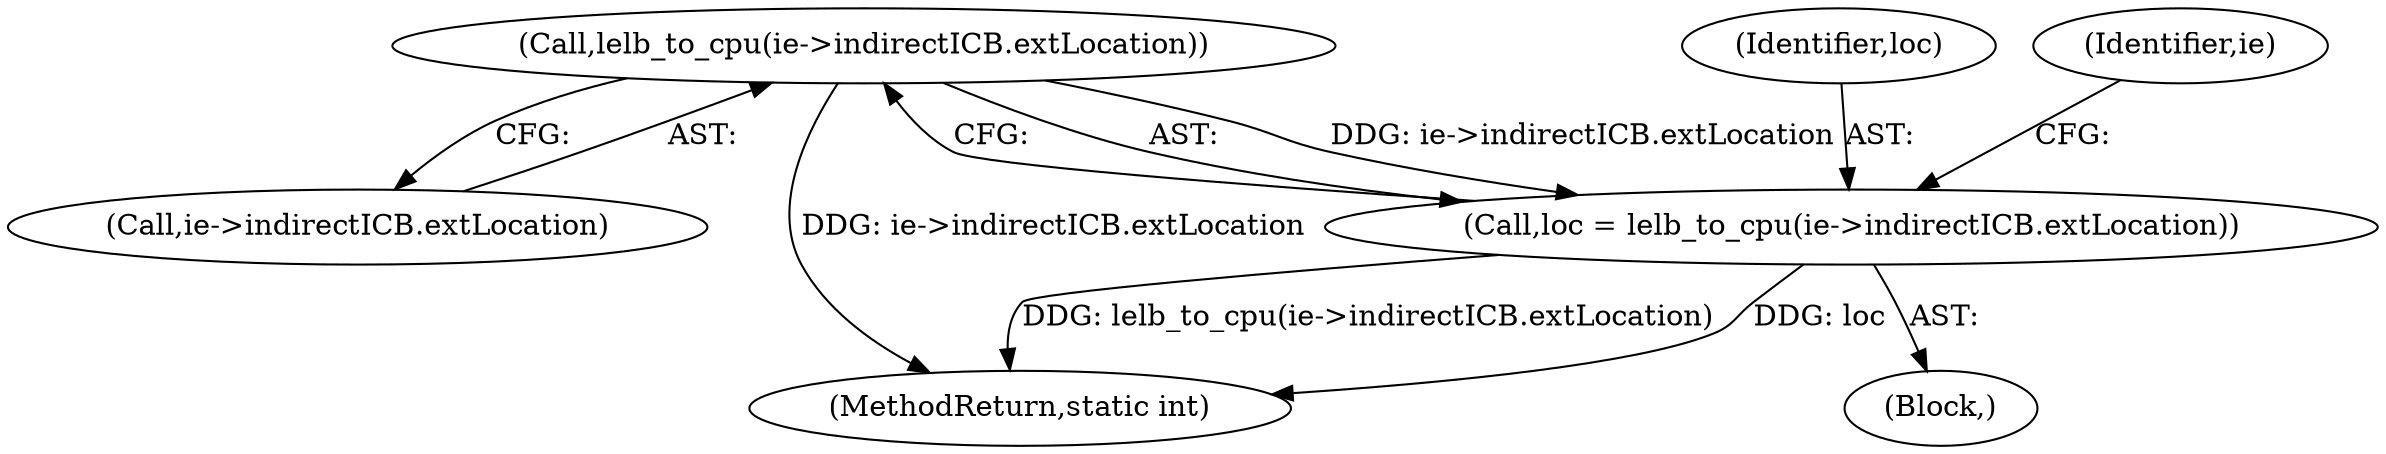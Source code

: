 digraph "0_linux_23b133bdc452aa441fcb9b82cbf6dd05cfd342d0@pointer" {
"1000284" [label="(Call,lelb_to_cpu(ie->indirectICB.extLocation))"];
"1000282" [label="(Call,loc = lelb_to_cpu(ie->indirectICB.extLocation))"];
"1000285" [label="(Call,ie->indirectICB.extLocation)"];
"1000272" [label="(Block,)"];
"1000283" [label="(Identifier,loc)"];
"1000284" [label="(Call,lelb_to_cpu(ie->indirectICB.extLocation))"];
"1000293" [label="(Identifier,ie)"];
"1000282" [label="(Call,loc = lelb_to_cpu(ie->indirectICB.extLocation))"];
"1001231" [label="(MethodReturn,static int)"];
"1000284" -> "1000282"  [label="AST: "];
"1000284" -> "1000285"  [label="CFG: "];
"1000285" -> "1000284"  [label="AST: "];
"1000282" -> "1000284"  [label="CFG: "];
"1000284" -> "1001231"  [label="DDG: ie->indirectICB.extLocation"];
"1000284" -> "1000282"  [label="DDG: ie->indirectICB.extLocation"];
"1000282" -> "1000272"  [label="AST: "];
"1000283" -> "1000282"  [label="AST: "];
"1000293" -> "1000282"  [label="CFG: "];
"1000282" -> "1001231"  [label="DDG: lelb_to_cpu(ie->indirectICB.extLocation)"];
"1000282" -> "1001231"  [label="DDG: loc"];
}

